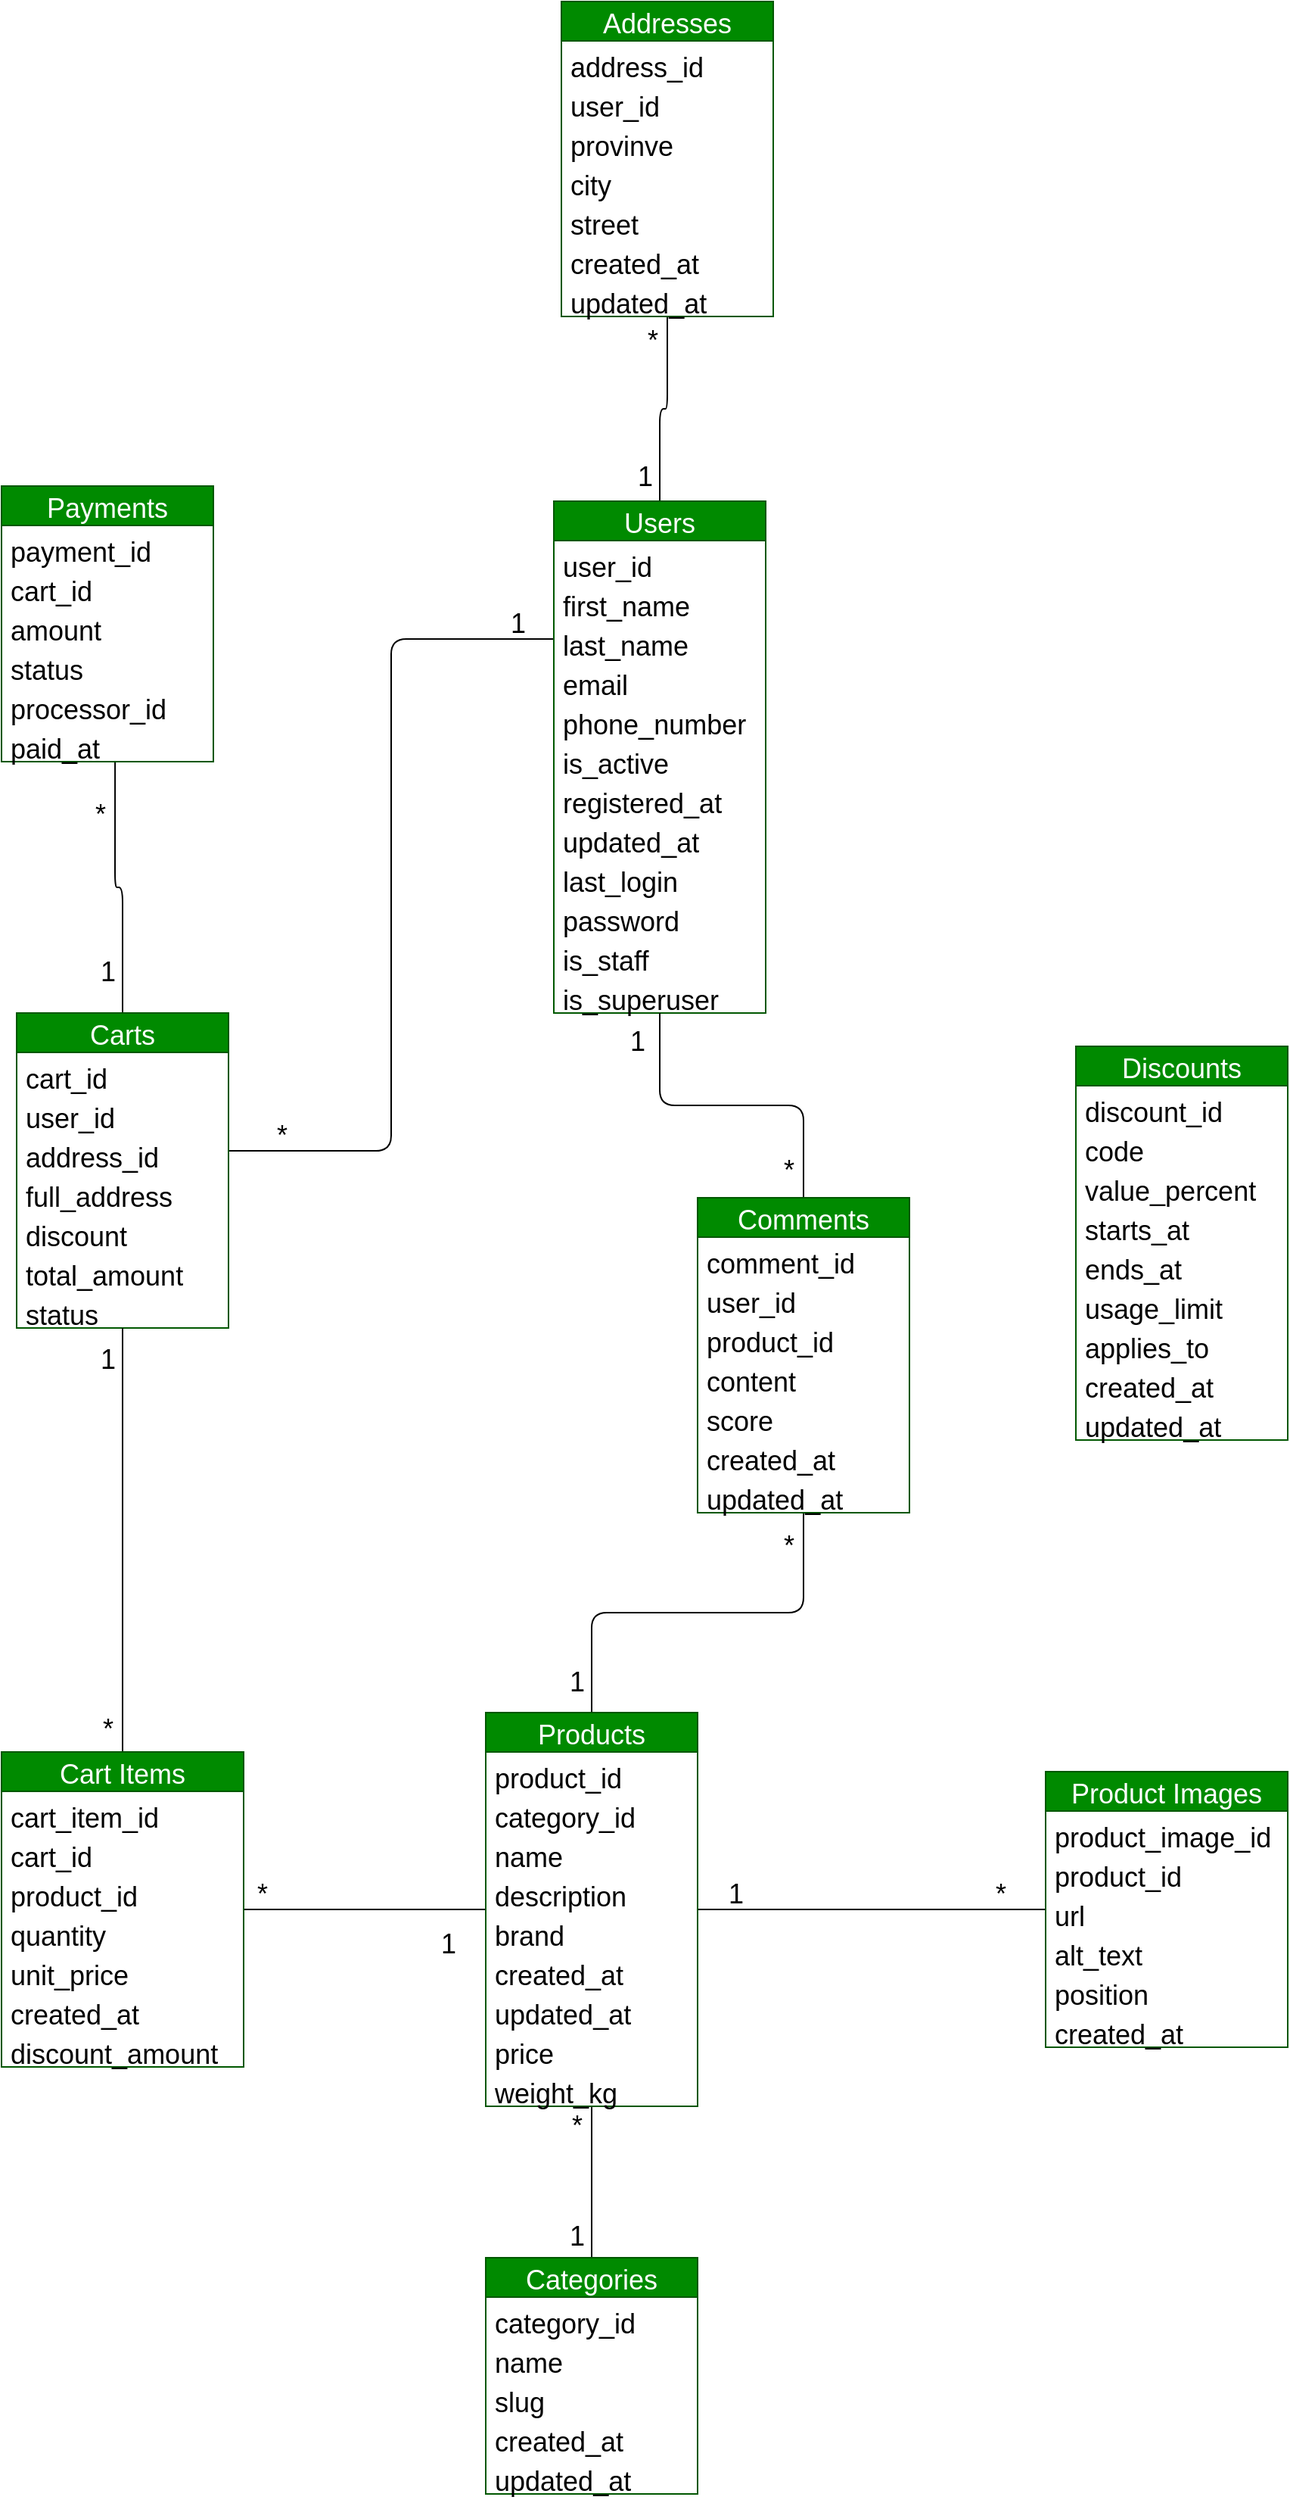 <mxfile>
    <diagram id="9OGzFH-KrDNZh4oiGLZ8" name="Page-1">
        <mxGraphModel dx="2120" dy="2243" grid="1" gridSize="10" guides="1" tooltips="1" connect="1" arrows="1" fold="1" page="1" pageScale="1" pageWidth="850" pageHeight="1100" math="0" shadow="0">
            <root>
                <mxCell id="0"/>
                <mxCell id="1" parent="0"/>
                <mxCell id="8" style="edgeStyle=orthogonalEdgeStyle;html=1;exitX=0;exitY=0.5;exitDx=0;exitDy=0;entryX=1;entryY=0.5;entryDx=0;entryDy=0;fontSize=18;endArrow=none;endFill=0;" parent="1" source="57" target="88" edge="1">
                    <mxGeometry relative="1" as="geometry"/>
                </mxCell>
                <mxCell id="24" value="1" style="edgeLabel;html=1;align=center;verticalAlign=middle;resizable=0;points=[];fontSize=18;labelBackgroundColor=none;" parent="8" vertex="1" connectable="0">
                    <mxGeometry x="-0.911" relative="1" as="geometry">
                        <mxPoint y="-10" as="offset"/>
                    </mxGeometry>
                </mxCell>
                <mxCell id="25" value="*" style="edgeLabel;html=1;align=center;verticalAlign=middle;resizable=0;points=[];fontSize=18;labelBackgroundColor=none;" parent="8" vertex="1" connectable="0">
                    <mxGeometry x="0.874" y="3" relative="1" as="geometry">
                        <mxPoint y="-13" as="offset"/>
                    </mxGeometry>
                </mxCell>
                <mxCell id="15" value="" style="edgeStyle=orthogonalEdgeStyle;html=1;fontSize=18;endArrow=none;endFill=0;" parent="1" source="109" target="119" edge="1">
                    <mxGeometry relative="1" as="geometry"/>
                </mxCell>
                <mxCell id="34" value="*" style="edgeLabel;html=1;align=center;verticalAlign=middle;resizable=0;points=[];fontSize=18;labelBackgroundColor=none;" parent="15" vertex="1" connectable="0">
                    <mxGeometry x="0.733" y="1" relative="1" as="geometry">
                        <mxPoint y="-9" as="offset"/>
                    </mxGeometry>
                </mxCell>
                <mxCell id="33" value="1" style="edgeLabel;html=1;align=center;verticalAlign=middle;resizable=0;points=[];fontSize=18;labelBackgroundColor=none;" parent="15" vertex="1" connectable="0">
                    <mxGeometry x="-0.787" y="1" relative="1" as="geometry">
                        <mxPoint y="-9" as="offset"/>
                    </mxGeometry>
                </mxCell>
                <mxCell id="17" value="" style="edgeStyle=orthogonalEdgeStyle;html=1;fontSize=18;endArrow=none;endFill=0;" parent="1" source="109" target="127" edge="1">
                    <mxGeometry relative="1" as="geometry"/>
                </mxCell>
                <mxCell id="41" value="1" style="edgeLabel;html=1;align=center;verticalAlign=middle;resizable=0;points=[];fontSize=18;labelBackgroundColor=none;" parent="17" vertex="1" connectable="0">
                    <mxGeometry x="0.708" y="-3" relative="1" as="geometry">
                        <mxPoint x="-7" as="offset"/>
                    </mxGeometry>
                </mxCell>
                <mxCell id="42" value="*" style="edgeLabel;html=1;align=center;verticalAlign=middle;resizable=0;points=[];fontSize=18;labelBackgroundColor=none;" parent="17" vertex="1" connectable="0">
                    <mxGeometry x="-0.754" y="2" relative="1" as="geometry">
                        <mxPoint x="-12" as="offset"/>
                    </mxGeometry>
                </mxCell>
                <mxCell id="19" value="" style="edgeStyle=orthogonalEdgeStyle;html=1;fontSize=18;endArrow=none;endFill=0;" parent="1" source="109" target="101" edge="1">
                    <mxGeometry relative="1" as="geometry"/>
                </mxCell>
                <mxCell id="35" value="1" style="edgeLabel;html=1;align=center;verticalAlign=middle;resizable=0;points=[];fontSize=18;labelBackgroundColor=none;" parent="19" vertex="1" connectable="0">
                    <mxGeometry x="-0.557" y="-2" relative="1" as="geometry">
                        <mxPoint x="-12" y="40" as="offset"/>
                    </mxGeometry>
                </mxCell>
                <mxCell id="36" value="*" style="edgeLabel;html=1;align=center;verticalAlign=middle;resizable=0;points=[];fontSize=18;labelBackgroundColor=none;" parent="19" vertex="1" connectable="0">
                    <mxGeometry x="0.329" y="-2" relative="1" as="geometry">
                        <mxPoint x="15" y="-46" as="offset"/>
                    </mxGeometry>
                </mxCell>
                <mxCell id="22" value="" style="edgeStyle=orthogonalEdgeStyle;html=1;fontSize=18;endArrow=none;endFill=0;entryX=0.536;entryY=1;entryDx=0;entryDy=0;entryPerimeter=0;exitX=0.5;exitY=0;exitDx=0;exitDy=0;" parent="1" source="85" target="83" edge="1">
                    <mxGeometry relative="1" as="geometry">
                        <mxPoint x="70" y="150" as="targetPoint"/>
                    </mxGeometry>
                </mxCell>
                <mxCell id="26" value="1" style="edgeLabel;html=1;align=center;verticalAlign=middle;resizable=0;points=[];fontSize=18;labelBackgroundColor=none;" parent="22" vertex="1" connectable="0">
                    <mxGeometry x="-0.25" y="2" relative="1" as="geometry">
                        <mxPoint x="-8" y="37" as="offset"/>
                    </mxGeometry>
                </mxCell>
                <mxCell id="27" value="*" style="edgeLabel;html=1;align=center;verticalAlign=middle;resizable=0;points=[];fontSize=18;labelBackgroundColor=none;" parent="22" vertex="1" connectable="0">
                    <mxGeometry x="0.25" relative="1" as="geometry">
                        <mxPoint x="-10" y="-29" as="offset"/>
                    </mxGeometry>
                </mxCell>
                <mxCell id="11" style="edgeStyle=orthogonalEdgeStyle;html=1;fontSize=18;endArrow=none;endFill=0;" parent="1" source="93" target="109" edge="1">
                    <mxGeometry relative="1" as="geometry"/>
                </mxCell>
                <mxCell id="31" value="1" style="edgeLabel;html=1;align=center;verticalAlign=middle;resizable=0;points=[];fontSize=18;labelBackgroundColor=none;" parent="11" vertex="1" connectable="0">
                    <mxGeometry x="0.429" y="-1" relative="1" as="geometry">
                        <mxPoint x="20" y="22" as="offset"/>
                    </mxGeometry>
                </mxCell>
                <mxCell id="32" value="*" style="edgeLabel;html=1;align=center;verticalAlign=middle;resizable=0;points=[];fontSize=18;labelBackgroundColor=none;" parent="11" vertex="1" connectable="0">
                    <mxGeometry x="-0.829" relative="1" as="geometry">
                        <mxPoint x="-2" y="-10" as="offset"/>
                    </mxGeometry>
                </mxCell>
                <mxCell id="43" value="" style="edgeStyle=orthogonalEdgeStyle;html=1;exitX=0.5;exitY=0;exitDx=0;exitDy=0;entryX=0.5;entryY=1;entryDx=0;entryDy=0;fontSize=18;endArrow=none;endFill=0;" parent="1" source="54" target="46" edge="1">
                    <mxGeometry relative="1" as="geometry">
                        <mxPoint x="350" y="150" as="sourcePoint"/>
                        <mxPoint x="350" y="60" as="targetPoint"/>
                    </mxGeometry>
                </mxCell>
                <mxCell id="44" value="1" style="edgeLabel;html=1;align=center;verticalAlign=middle;resizable=0;points=[];fontSize=18;labelBackgroundColor=none;" parent="43" vertex="1" connectable="0">
                    <mxGeometry x="-0.743" relative="1" as="geometry">
                        <mxPoint x="-10" as="offset"/>
                    </mxGeometry>
                </mxCell>
                <mxCell id="53" value="*" style="edgeLabel;html=1;align=center;verticalAlign=middle;resizable=0;points=[];fontSize=18;labelBackgroundColor=none;" parent="43" vertex="1" connectable="0">
                    <mxGeometry x="0.667" y="2" relative="1" as="geometry">
                        <mxPoint x="-8" y="-5" as="offset"/>
                    </mxGeometry>
                </mxCell>
                <mxCell id="46" value="Addresses" style="swimlane;fontStyle=0;childLayout=stackLayout;horizontal=1;startSize=26;fillColor=#008a00;horizontalStack=0;resizeParent=1;resizeParentMax=0;resizeLast=0;collapsible=1;marginBottom=0;labelBackgroundColor=none;fontSize=18;fontColor=#ffffff;strokeColor=#005700;" parent="1" vertex="1">
                    <mxGeometry x="290" y="-470" width="140" height="208" as="geometry"/>
                </mxCell>
                <mxCell id="47" value="address_id   " style="text;strokeColor=none;fillColor=none;align=left;verticalAlign=top;spacingLeft=4;spacingRight=4;overflow=hidden;rotatable=0;points=[[0,0.5],[1,0.5]];portConstraint=eastwest;labelBackgroundColor=none;fontSize=18;" parent="46" vertex="1">
                    <mxGeometry y="26" width="140" height="26" as="geometry"/>
                </mxCell>
                <mxCell id="48" value="user_id" style="text;strokeColor=none;fillColor=none;align=left;verticalAlign=top;spacingLeft=4;spacingRight=4;overflow=hidden;rotatable=0;points=[[0,0.5],[1,0.5]];portConstraint=eastwest;labelBackgroundColor=none;fontSize=18;" parent="46" vertex="1">
                    <mxGeometry y="52" width="140" height="26" as="geometry"/>
                </mxCell>
                <mxCell id="49" value="provinve" style="text;strokeColor=none;fillColor=none;align=left;verticalAlign=top;spacingLeft=4;spacingRight=4;overflow=hidden;rotatable=0;points=[[0,0.5],[1,0.5]];portConstraint=eastwest;labelBackgroundColor=none;fontSize=18;" parent="46" vertex="1">
                    <mxGeometry y="78" width="140" height="26" as="geometry"/>
                </mxCell>
                <mxCell id="50" value="city" style="text;strokeColor=none;fillColor=none;align=left;verticalAlign=top;spacingLeft=4;spacingRight=4;overflow=hidden;rotatable=0;points=[[0,0.5],[1,0.5]];portConstraint=eastwest;labelBackgroundColor=none;fontSize=18;" parent="46" vertex="1">
                    <mxGeometry y="104" width="140" height="26" as="geometry"/>
                </mxCell>
                <mxCell id="51" value="street" style="text;strokeColor=none;fillColor=none;align=left;verticalAlign=top;spacingLeft=4;spacingRight=4;overflow=hidden;rotatable=0;points=[[0,0.5],[1,0.5]];portConstraint=eastwest;labelBackgroundColor=none;fontSize=18;" parent="46" vertex="1">
                    <mxGeometry y="130" width="140" height="26" as="geometry"/>
                </mxCell>
                <mxCell id="75" value="created_at" style="text;strokeColor=none;fillColor=none;align=left;verticalAlign=top;spacingLeft=4;spacingRight=4;overflow=hidden;rotatable=0;points=[[0,0.5],[1,0.5]];portConstraint=eastwest;labelBackgroundColor=none;fontSize=18;" parent="46" vertex="1">
                    <mxGeometry y="156" width="140" height="26" as="geometry"/>
                </mxCell>
                <mxCell id="76" value="updated_at" style="text;strokeColor=none;fillColor=none;align=left;verticalAlign=top;spacingLeft=4;spacingRight=4;overflow=hidden;rotatable=0;points=[[0,0.5],[1,0.5]];portConstraint=eastwest;labelBackgroundColor=none;fontSize=18;" parent="46" vertex="1">
                    <mxGeometry y="182" width="140" height="26" as="geometry"/>
                </mxCell>
                <mxCell id="54" value="Users" style="swimlane;fontStyle=0;childLayout=stackLayout;horizontal=1;startSize=26;fillColor=#008a00;horizontalStack=0;resizeParent=1;resizeParentMax=0;resizeLast=0;collapsible=1;marginBottom=0;labelBackgroundColor=none;fontSize=18;fontColor=#ffffff;strokeColor=#005700;" parent="1" vertex="1">
                    <mxGeometry x="285" y="-140" width="140" height="338" as="geometry"/>
                </mxCell>
                <mxCell id="55" value="user_id" style="text;strokeColor=none;fillColor=none;align=left;verticalAlign=top;spacingLeft=4;spacingRight=4;overflow=hidden;rotatable=0;points=[[0,0.5],[1,0.5]];portConstraint=eastwest;labelBackgroundColor=none;fontSize=18;" parent="54" vertex="1">
                    <mxGeometry y="26" width="140" height="26" as="geometry"/>
                </mxCell>
                <mxCell id="56" value="first_name" style="text;strokeColor=none;fillColor=none;align=left;verticalAlign=top;spacingLeft=4;spacingRight=4;overflow=hidden;rotatable=0;points=[[0,0.5],[1,0.5]];portConstraint=eastwest;labelBackgroundColor=none;fontSize=18;" parent="54" vertex="1">
                    <mxGeometry y="52" width="140" height="26" as="geometry"/>
                </mxCell>
                <mxCell id="57" value="last_name" style="text;strokeColor=none;fillColor=none;align=left;verticalAlign=top;spacingLeft=4;spacingRight=4;overflow=hidden;rotatable=0;points=[[0,0.5],[1,0.5]];portConstraint=eastwest;labelBackgroundColor=none;fontSize=18;" parent="54" vertex="1">
                    <mxGeometry y="78" width="140" height="26" as="geometry"/>
                </mxCell>
                <mxCell id="58" value="email" style="text;strokeColor=none;fillColor=none;align=left;verticalAlign=top;spacingLeft=4;spacingRight=4;overflow=hidden;rotatable=0;points=[[0,0.5],[1,0.5]];portConstraint=eastwest;labelBackgroundColor=none;fontSize=18;" parent="54" vertex="1">
                    <mxGeometry y="104" width="140" height="26" as="geometry"/>
                </mxCell>
                <mxCell id="59" value="phone_number" style="text;strokeColor=none;fillColor=none;align=left;verticalAlign=top;spacingLeft=4;spacingRight=4;overflow=hidden;rotatable=0;points=[[0,0.5],[1,0.5]];portConstraint=eastwest;labelBackgroundColor=none;fontSize=18;" parent="54" vertex="1">
                    <mxGeometry y="130" width="140" height="26" as="geometry"/>
                </mxCell>
                <mxCell id="61" value="is_active" style="text;strokeColor=none;fillColor=none;align=left;verticalAlign=top;spacingLeft=4;spacingRight=4;overflow=hidden;rotatable=0;points=[[0,0.5],[1,0.5]];portConstraint=eastwest;labelBackgroundColor=none;fontSize=18;" parent="54" vertex="1">
                    <mxGeometry y="156" width="140" height="26" as="geometry"/>
                </mxCell>
                <mxCell id="69" value="registered_at" style="text;strokeColor=none;fillColor=none;align=left;verticalAlign=top;spacingLeft=4;spacingRight=4;overflow=hidden;rotatable=0;points=[[0,0.5],[1,0.5]];portConstraint=eastwest;labelBackgroundColor=none;fontSize=18;" parent="54" vertex="1">
                    <mxGeometry y="182" width="140" height="26" as="geometry"/>
                </mxCell>
                <mxCell id="70" value="updated_at" style="text;strokeColor=none;fillColor=none;align=left;verticalAlign=top;spacingLeft=4;spacingRight=4;overflow=hidden;rotatable=0;points=[[0,0.5],[1,0.5]];portConstraint=eastwest;labelBackgroundColor=none;fontSize=18;" parent="54" vertex="1">
                    <mxGeometry y="208" width="140" height="26" as="geometry"/>
                </mxCell>
                <mxCell id="71" value="last_login" style="text;strokeColor=none;fillColor=none;align=left;verticalAlign=top;spacingLeft=4;spacingRight=4;overflow=hidden;rotatable=0;points=[[0,0.5],[1,0.5]];portConstraint=eastwest;labelBackgroundColor=none;fontSize=18;" parent="54" vertex="1">
                    <mxGeometry y="234" width="140" height="26" as="geometry"/>
                </mxCell>
                <mxCell id="72" value="password" style="text;strokeColor=none;fillColor=none;align=left;verticalAlign=top;spacingLeft=4;spacingRight=4;overflow=hidden;rotatable=0;points=[[0,0.5],[1,0.5]];portConstraint=eastwest;labelBackgroundColor=none;fontSize=18;" parent="54" vertex="1">
                    <mxGeometry y="260" width="140" height="26" as="geometry"/>
                </mxCell>
                <mxCell id="73" value="is_staff" style="text;strokeColor=none;fillColor=none;align=left;verticalAlign=top;spacingLeft=4;spacingRight=4;overflow=hidden;rotatable=0;points=[[0,0.5],[1,0.5]];portConstraint=eastwest;labelBackgroundColor=none;fontSize=18;" parent="54" vertex="1">
                    <mxGeometry y="286" width="140" height="26" as="geometry"/>
                </mxCell>
                <mxCell id="74" value="is_superuser" style="text;strokeColor=none;fillColor=none;align=left;verticalAlign=top;spacingLeft=4;spacingRight=4;overflow=hidden;rotatable=0;points=[[0,0.5],[1,0.5]];portConstraint=eastwest;labelBackgroundColor=none;fontSize=18;" parent="54" vertex="1">
                    <mxGeometry y="312" width="140" height="26" as="geometry"/>
                </mxCell>
                <mxCell id="77" value="Payments" style="swimlane;fontStyle=0;childLayout=stackLayout;horizontal=1;startSize=26;fillColor=#008a00;horizontalStack=0;resizeParent=1;resizeParentMax=0;resizeLast=0;collapsible=1;marginBottom=0;labelBackgroundColor=none;fontSize=18;fontColor=#ffffff;strokeColor=#005700;" parent="1" vertex="1">
                    <mxGeometry x="-80" y="-150" width="140" height="182" as="geometry"/>
                </mxCell>
                <mxCell id="78" value="payment_id" style="text;strokeColor=none;fillColor=none;align=left;verticalAlign=top;spacingLeft=4;spacingRight=4;overflow=hidden;rotatable=0;points=[[0,0.5],[1,0.5]];portConstraint=eastwest;labelBackgroundColor=none;fontSize=18;" parent="77" vertex="1">
                    <mxGeometry y="26" width="140" height="26" as="geometry"/>
                </mxCell>
                <mxCell id="79" value="cart_id" style="text;strokeColor=none;fillColor=none;align=left;verticalAlign=top;spacingLeft=4;spacingRight=4;overflow=hidden;rotatable=0;points=[[0,0.5],[1,0.5]];portConstraint=eastwest;labelBackgroundColor=none;fontSize=18;" parent="77" vertex="1">
                    <mxGeometry y="52" width="140" height="26" as="geometry"/>
                </mxCell>
                <mxCell id="80" value="amount" style="text;strokeColor=none;fillColor=none;align=left;verticalAlign=top;spacingLeft=4;spacingRight=4;overflow=hidden;rotatable=0;points=[[0,0.5],[1,0.5]];portConstraint=eastwest;labelBackgroundColor=none;fontSize=18;" parent="77" vertex="1">
                    <mxGeometry y="78" width="140" height="26" as="geometry"/>
                </mxCell>
                <mxCell id="81" value="status" style="text;strokeColor=none;fillColor=none;align=left;verticalAlign=top;spacingLeft=4;spacingRight=4;overflow=hidden;rotatable=0;points=[[0,0.5],[1,0.5]];portConstraint=eastwest;labelBackgroundColor=none;fontSize=18;" parent="77" vertex="1">
                    <mxGeometry y="104" width="140" height="26" as="geometry"/>
                </mxCell>
                <mxCell id="82" value="processor_id" style="text;strokeColor=none;fillColor=none;align=left;verticalAlign=top;spacingLeft=4;spacingRight=4;overflow=hidden;rotatable=0;points=[[0,0.5],[1,0.5]];portConstraint=eastwest;labelBackgroundColor=none;fontSize=18;" parent="77" vertex="1">
                    <mxGeometry y="130" width="140" height="26" as="geometry"/>
                </mxCell>
                <mxCell id="83" value="paid_at" style="text;strokeColor=none;fillColor=none;align=left;verticalAlign=top;spacingLeft=4;spacingRight=4;overflow=hidden;rotatable=0;points=[[0,0.5],[1,0.5]];portConstraint=eastwest;labelBackgroundColor=none;fontSize=18;" parent="77" vertex="1">
                    <mxGeometry y="156" width="140" height="26" as="geometry"/>
                </mxCell>
                <mxCell id="85" value="Carts" style="swimlane;fontStyle=0;childLayout=stackLayout;horizontal=1;startSize=26;fillColor=#008a00;horizontalStack=0;resizeParent=1;resizeParentMax=0;resizeLast=0;collapsible=1;marginBottom=0;labelBackgroundColor=none;fontSize=18;fontColor=#ffffff;strokeColor=#005700;" parent="1" vertex="1">
                    <mxGeometry x="-70" y="198" width="140" height="208" as="geometry"/>
                </mxCell>
                <mxCell id="86" value="cart_id" style="text;strokeColor=none;fillColor=none;align=left;verticalAlign=top;spacingLeft=4;spacingRight=4;overflow=hidden;rotatable=0;points=[[0,0.5],[1,0.5]];portConstraint=eastwest;labelBackgroundColor=none;fontSize=18;" parent="85" vertex="1">
                    <mxGeometry y="26" width="140" height="26" as="geometry"/>
                </mxCell>
                <mxCell id="87" value="user_id" style="text;strokeColor=none;fillColor=none;align=left;verticalAlign=top;spacingLeft=4;spacingRight=4;overflow=hidden;rotatable=0;points=[[0,0.5],[1,0.5]];portConstraint=eastwest;labelBackgroundColor=none;fontSize=18;" parent="85" vertex="1">
                    <mxGeometry y="52" width="140" height="26" as="geometry"/>
                </mxCell>
                <mxCell id="88" value="address_id" style="text;strokeColor=none;fillColor=none;align=left;verticalAlign=top;spacingLeft=4;spacingRight=4;overflow=hidden;rotatable=0;points=[[0,0.5],[1,0.5]];portConstraint=eastwest;labelBackgroundColor=none;fontSize=18;" parent="85" vertex="1">
                    <mxGeometry y="78" width="140" height="26" as="geometry"/>
                </mxCell>
                <mxCell id="89" value="full_address" style="text;strokeColor=none;fillColor=none;align=left;verticalAlign=top;spacingLeft=4;spacingRight=4;overflow=hidden;rotatable=0;points=[[0,0.5],[1,0.5]];portConstraint=eastwest;labelBackgroundColor=none;fontSize=18;" parent="85" vertex="1">
                    <mxGeometry y="104" width="140" height="26" as="geometry"/>
                </mxCell>
                <mxCell id="90" value="discount" style="text;strokeColor=none;fillColor=none;align=left;verticalAlign=top;spacingLeft=4;spacingRight=4;overflow=hidden;rotatable=0;points=[[0,0.5],[1,0.5]];portConstraint=eastwest;labelBackgroundColor=none;fontSize=18;" parent="85" vertex="1">
                    <mxGeometry y="130" width="140" height="26" as="geometry"/>
                </mxCell>
                <mxCell id="91" value="total_amount" style="text;strokeColor=none;fillColor=none;align=left;verticalAlign=top;spacingLeft=4;spacingRight=4;overflow=hidden;rotatable=0;points=[[0,0.5],[1,0.5]];portConstraint=eastwest;labelBackgroundColor=none;fontSize=18;" parent="85" vertex="1">
                    <mxGeometry y="156" width="140" height="26" as="geometry"/>
                </mxCell>
                <mxCell id="92" value="status" style="text;strokeColor=none;fillColor=none;align=left;verticalAlign=top;spacingLeft=4;spacingRight=4;overflow=hidden;rotatable=0;points=[[0,0.5],[1,0.5]];portConstraint=eastwest;labelBackgroundColor=none;fontSize=18;" parent="85" vertex="1">
                    <mxGeometry y="182" width="140" height="26" as="geometry"/>
                </mxCell>
                <mxCell id="149" style="edgeStyle=orthogonalEdgeStyle;html=1;exitX=0.5;exitY=0;exitDx=0;exitDy=0;fontSize=18;endArrow=none;endFill=0;" parent="1" source="93" target="85" edge="1">
                    <mxGeometry relative="1" as="geometry"/>
                </mxCell>
                <mxCell id="150" value="1" style="edgeLabel;html=1;align=center;verticalAlign=middle;resizable=0;points=[];fontSize=18;labelBackgroundColor=none;" parent="149" vertex="1" connectable="0">
                    <mxGeometry x="0.873" y="-1" relative="1" as="geometry">
                        <mxPoint x="-11" y="3" as="offset"/>
                    </mxGeometry>
                </mxCell>
                <mxCell id="151" value="*" style="edgeLabel;html=1;align=center;verticalAlign=middle;resizable=0;points=[];fontSize=18;labelBackgroundColor=none;" parent="149" vertex="1" connectable="0">
                    <mxGeometry x="-0.889" y="-2" relative="1" as="geometry">
                        <mxPoint x="-12" as="offset"/>
                    </mxGeometry>
                </mxCell>
                <mxCell id="93" value="Cart Items" style="swimlane;fontStyle=0;childLayout=stackLayout;horizontal=1;startSize=26;fillColor=#008a00;horizontalStack=0;resizeParent=1;resizeParentMax=0;resizeLast=0;collapsible=1;marginBottom=0;labelBackgroundColor=none;fontSize=18;fontColor=#ffffff;strokeColor=#005700;" parent="1" vertex="1">
                    <mxGeometry x="-80" y="686" width="160" height="208" as="geometry"/>
                </mxCell>
                <mxCell id="94" value="cart_item_id" style="text;strokeColor=none;fillColor=none;align=left;verticalAlign=top;spacingLeft=4;spacingRight=4;overflow=hidden;rotatable=0;points=[[0,0.5],[1,0.5]];portConstraint=eastwest;labelBackgroundColor=none;fontSize=18;" parent="93" vertex="1">
                    <mxGeometry y="26" width="160" height="26" as="geometry"/>
                </mxCell>
                <mxCell id="95" value="cart_id" style="text;strokeColor=none;fillColor=none;align=left;verticalAlign=top;spacingLeft=4;spacingRight=4;overflow=hidden;rotatable=0;points=[[0,0.5],[1,0.5]];portConstraint=eastwest;labelBackgroundColor=none;fontSize=18;" parent="93" vertex="1">
                    <mxGeometry y="52" width="160" height="26" as="geometry"/>
                </mxCell>
                <mxCell id="96" value="product_id" style="text;strokeColor=none;fillColor=none;align=left;verticalAlign=top;spacingLeft=4;spacingRight=4;overflow=hidden;rotatable=0;points=[[0,0.5],[1,0.5]];portConstraint=eastwest;labelBackgroundColor=none;fontSize=18;" parent="93" vertex="1">
                    <mxGeometry y="78" width="160" height="26" as="geometry"/>
                </mxCell>
                <mxCell id="97" value="quantity" style="text;strokeColor=none;fillColor=none;align=left;verticalAlign=top;spacingLeft=4;spacingRight=4;overflow=hidden;rotatable=0;points=[[0,0.5],[1,0.5]];portConstraint=eastwest;labelBackgroundColor=none;fontSize=18;" parent="93" vertex="1">
                    <mxGeometry y="104" width="160" height="26" as="geometry"/>
                </mxCell>
                <mxCell id="98" value="unit_price" style="text;strokeColor=none;fillColor=none;align=left;verticalAlign=top;spacingLeft=4;spacingRight=4;overflow=hidden;rotatable=0;points=[[0,0.5],[1,0.5]];portConstraint=eastwest;labelBackgroundColor=none;fontSize=18;" parent="93" vertex="1">
                    <mxGeometry y="130" width="160" height="26" as="geometry"/>
                </mxCell>
                <mxCell id="99" value="created_at" style="text;strokeColor=none;fillColor=none;align=left;verticalAlign=top;spacingLeft=4;spacingRight=4;overflow=hidden;rotatable=0;points=[[0,0.5],[1,0.5]];portConstraint=eastwest;labelBackgroundColor=none;fontSize=18;" parent="93" vertex="1">
                    <mxGeometry y="156" width="160" height="26" as="geometry"/>
                </mxCell>
                <mxCell id="100" value="discount_amount" style="text;strokeColor=none;fillColor=none;align=left;verticalAlign=top;spacingLeft=4;spacingRight=4;overflow=hidden;rotatable=0;points=[[0,0.5],[1,0.5]];portConstraint=eastwest;labelBackgroundColor=none;fontSize=18;" parent="93" vertex="1">
                    <mxGeometry y="182" width="160" height="26" as="geometry"/>
                </mxCell>
                <mxCell id="135" style="edgeStyle=orthogonalEdgeStyle;html=1;exitX=0.5;exitY=0;exitDx=0;exitDy=0;fontSize=18;endArrow=none;endFill=0;" parent="1" source="101" target="54" edge="1">
                    <mxGeometry relative="1" as="geometry"/>
                </mxCell>
                <mxCell id="136" value="1" style="edgeLabel;html=1;align=center;verticalAlign=middle;resizable=0;points=[];fontSize=18;labelBackgroundColor=none;" parent="135" vertex="1" connectable="0">
                    <mxGeometry x="0.825" y="2" relative="1" as="geometry">
                        <mxPoint x="-13" as="offset"/>
                    </mxGeometry>
                </mxCell>
                <mxCell id="137" value="*" style="edgeLabel;html=1;align=center;verticalAlign=middle;resizable=0;points=[];fontSize=18;labelBackgroundColor=none;" parent="135" vertex="1" connectable="0">
                    <mxGeometry x="-0.834" y="-2" relative="1" as="geometry">
                        <mxPoint x="-12" as="offset"/>
                    </mxGeometry>
                </mxCell>
                <mxCell id="101" value="Comments" style="swimlane;fontStyle=0;childLayout=stackLayout;horizontal=1;startSize=26;fillColor=#008a00;horizontalStack=0;resizeParent=1;resizeParentMax=0;resizeLast=0;collapsible=1;marginBottom=0;labelBackgroundColor=none;fontSize=18;fontColor=#ffffff;strokeColor=#005700;" parent="1" vertex="1">
                    <mxGeometry x="380" y="320" width="140" height="208" as="geometry"/>
                </mxCell>
                <mxCell id="102" value="comment_id" style="text;strokeColor=none;fillColor=none;align=left;verticalAlign=top;spacingLeft=4;spacingRight=4;overflow=hidden;rotatable=0;points=[[0,0.5],[1,0.5]];portConstraint=eastwest;labelBackgroundColor=none;fontSize=18;" parent="101" vertex="1">
                    <mxGeometry y="26" width="140" height="26" as="geometry"/>
                </mxCell>
                <mxCell id="103" value="user_id" style="text;strokeColor=none;fillColor=none;align=left;verticalAlign=top;spacingLeft=4;spacingRight=4;overflow=hidden;rotatable=0;points=[[0,0.5],[1,0.5]];portConstraint=eastwest;labelBackgroundColor=none;fontSize=18;" parent="101" vertex="1">
                    <mxGeometry y="52" width="140" height="26" as="geometry"/>
                </mxCell>
                <mxCell id="104" value="product_id" style="text;strokeColor=none;fillColor=none;align=left;verticalAlign=top;spacingLeft=4;spacingRight=4;overflow=hidden;rotatable=0;points=[[0,0.5],[1,0.5]];portConstraint=eastwest;labelBackgroundColor=none;fontSize=18;" parent="101" vertex="1">
                    <mxGeometry y="78" width="140" height="26" as="geometry"/>
                </mxCell>
                <mxCell id="105" value="content" style="text;strokeColor=none;fillColor=none;align=left;verticalAlign=top;spacingLeft=4;spacingRight=4;overflow=hidden;rotatable=0;points=[[0,0.5],[1,0.5]];portConstraint=eastwest;labelBackgroundColor=none;fontSize=18;" parent="101" vertex="1">
                    <mxGeometry y="104" width="140" height="26" as="geometry"/>
                </mxCell>
                <mxCell id="106" value="score" style="text;strokeColor=none;fillColor=none;align=left;verticalAlign=top;spacingLeft=4;spacingRight=4;overflow=hidden;rotatable=0;points=[[0,0.5],[1,0.5]];portConstraint=eastwest;labelBackgroundColor=none;fontSize=18;" parent="101" vertex="1">
                    <mxGeometry y="130" width="140" height="26" as="geometry"/>
                </mxCell>
                <mxCell id="107" value="created_at" style="text;strokeColor=none;fillColor=none;align=left;verticalAlign=top;spacingLeft=4;spacingRight=4;overflow=hidden;rotatable=0;points=[[0,0.5],[1,0.5]];portConstraint=eastwest;labelBackgroundColor=none;fontSize=18;" parent="101" vertex="1">
                    <mxGeometry y="156" width="140" height="26" as="geometry"/>
                </mxCell>
                <mxCell id="108" value="updated_at" style="text;strokeColor=none;fillColor=none;align=left;verticalAlign=top;spacingLeft=4;spacingRight=4;overflow=hidden;rotatable=0;points=[[0,0.5],[1,0.5]];portConstraint=eastwest;labelBackgroundColor=none;fontSize=18;" parent="101" vertex="1">
                    <mxGeometry y="182" width="140" height="26" as="geometry"/>
                </mxCell>
                <mxCell id="109" value="Products" style="swimlane;fontStyle=0;childLayout=stackLayout;horizontal=1;startSize=26;fillColor=#008a00;horizontalStack=0;resizeParent=1;resizeParentMax=0;resizeLast=0;collapsible=1;marginBottom=0;labelBackgroundColor=none;fontSize=18;fontColor=#ffffff;strokeColor=#005700;" parent="1" vertex="1">
                    <mxGeometry x="240" y="660" width="140" height="260" as="geometry"/>
                </mxCell>
                <mxCell id="110" value="product_id" style="text;strokeColor=none;fillColor=none;align=left;verticalAlign=top;spacingLeft=4;spacingRight=4;overflow=hidden;rotatable=0;points=[[0,0.5],[1,0.5]];portConstraint=eastwest;labelBackgroundColor=none;fontSize=18;" parent="109" vertex="1">
                    <mxGeometry y="26" width="140" height="26" as="geometry"/>
                </mxCell>
                <mxCell id="111" value="category_id" style="text;strokeColor=none;fillColor=none;align=left;verticalAlign=top;spacingLeft=4;spacingRight=4;overflow=hidden;rotatable=0;points=[[0,0.5],[1,0.5]];portConstraint=eastwest;labelBackgroundColor=none;fontSize=18;" parent="109" vertex="1">
                    <mxGeometry y="52" width="140" height="26" as="geometry"/>
                </mxCell>
                <mxCell id="112" value="name" style="text;strokeColor=none;fillColor=none;align=left;verticalAlign=top;spacingLeft=4;spacingRight=4;overflow=hidden;rotatable=0;points=[[0,0.5],[1,0.5]];portConstraint=eastwest;labelBackgroundColor=none;fontSize=18;" parent="109" vertex="1">
                    <mxGeometry y="78" width="140" height="26" as="geometry"/>
                </mxCell>
                <mxCell id="113" value="description" style="text;strokeColor=none;fillColor=none;align=left;verticalAlign=top;spacingLeft=4;spacingRight=4;overflow=hidden;rotatable=0;points=[[0,0.5],[1,0.5]];portConstraint=eastwest;labelBackgroundColor=none;fontSize=18;" parent="109" vertex="1">
                    <mxGeometry y="104" width="140" height="26" as="geometry"/>
                </mxCell>
                <mxCell id="114" value="brand" style="text;strokeColor=none;fillColor=none;align=left;verticalAlign=top;spacingLeft=4;spacingRight=4;overflow=hidden;rotatable=0;points=[[0,0.5],[1,0.5]];portConstraint=eastwest;labelBackgroundColor=none;fontSize=18;" parent="109" vertex="1">
                    <mxGeometry y="130" width="140" height="26" as="geometry"/>
                </mxCell>
                <mxCell id="115" value="created_at" style="text;strokeColor=none;fillColor=none;align=left;verticalAlign=top;spacingLeft=4;spacingRight=4;overflow=hidden;rotatable=0;points=[[0,0.5],[1,0.5]];portConstraint=eastwest;labelBackgroundColor=none;fontSize=18;" parent="109" vertex="1">
                    <mxGeometry y="156" width="140" height="26" as="geometry"/>
                </mxCell>
                <mxCell id="116" value="updated_at" style="text;strokeColor=none;fillColor=none;align=left;verticalAlign=top;spacingLeft=4;spacingRight=4;overflow=hidden;rotatable=0;points=[[0,0.5],[1,0.5]];portConstraint=eastwest;labelBackgroundColor=none;fontSize=18;" parent="109" vertex="1">
                    <mxGeometry y="182" width="140" height="26" as="geometry"/>
                </mxCell>
                <mxCell id="117" value="price" style="text;strokeColor=none;fillColor=none;align=left;verticalAlign=top;spacingLeft=4;spacingRight=4;overflow=hidden;rotatable=0;points=[[0,0.5],[1,0.5]];portConstraint=eastwest;labelBackgroundColor=none;fontSize=18;" parent="109" vertex="1">
                    <mxGeometry y="208" width="140" height="26" as="geometry"/>
                </mxCell>
                <mxCell id="118" value="weight_kg" style="text;strokeColor=none;fillColor=none;align=left;verticalAlign=top;spacingLeft=4;spacingRight=4;overflow=hidden;rotatable=0;points=[[0,0.5],[1,0.5]];portConstraint=eastwest;labelBackgroundColor=none;fontSize=18;" parent="109" vertex="1">
                    <mxGeometry y="234" width="140" height="26" as="geometry"/>
                </mxCell>
                <mxCell id="119" value="Product Images" style="swimlane;fontStyle=0;childLayout=stackLayout;horizontal=1;startSize=26;fillColor=#008a00;horizontalStack=0;resizeParent=1;resizeParentMax=0;resizeLast=0;collapsible=1;marginBottom=0;labelBackgroundColor=none;fontSize=18;fontColor=#ffffff;strokeColor=#005700;" parent="1" vertex="1">
                    <mxGeometry x="610" y="699" width="160" height="182" as="geometry"/>
                </mxCell>
                <mxCell id="120" value="product_image_id" style="text;strokeColor=none;fillColor=none;align=left;verticalAlign=top;spacingLeft=4;spacingRight=4;overflow=hidden;rotatable=0;points=[[0,0.5],[1,0.5]];portConstraint=eastwest;labelBackgroundColor=none;fontSize=18;" parent="119" vertex="1">
                    <mxGeometry y="26" width="160" height="26" as="geometry"/>
                </mxCell>
                <mxCell id="121" value="product_id" style="text;strokeColor=none;fillColor=none;align=left;verticalAlign=top;spacingLeft=4;spacingRight=4;overflow=hidden;rotatable=0;points=[[0,0.5],[1,0.5]];portConstraint=eastwest;labelBackgroundColor=none;fontSize=18;" parent="119" vertex="1">
                    <mxGeometry y="52" width="160" height="26" as="geometry"/>
                </mxCell>
                <mxCell id="122" value="url" style="text;strokeColor=none;fillColor=none;align=left;verticalAlign=top;spacingLeft=4;spacingRight=4;overflow=hidden;rotatable=0;points=[[0,0.5],[1,0.5]];portConstraint=eastwest;labelBackgroundColor=none;fontSize=18;" parent="119" vertex="1">
                    <mxGeometry y="78" width="160" height="26" as="geometry"/>
                </mxCell>
                <mxCell id="123" value="alt_text" style="text;strokeColor=none;fillColor=none;align=left;verticalAlign=top;spacingLeft=4;spacingRight=4;overflow=hidden;rotatable=0;points=[[0,0.5],[1,0.5]];portConstraint=eastwest;labelBackgroundColor=none;fontSize=18;" parent="119" vertex="1">
                    <mxGeometry y="104" width="160" height="26" as="geometry"/>
                </mxCell>
                <mxCell id="124" value="position" style="text;strokeColor=none;fillColor=none;align=left;verticalAlign=top;spacingLeft=4;spacingRight=4;overflow=hidden;rotatable=0;points=[[0,0.5],[1,0.5]];portConstraint=eastwest;labelBackgroundColor=none;fontSize=18;" parent="119" vertex="1">
                    <mxGeometry y="130" width="160" height="26" as="geometry"/>
                </mxCell>
                <mxCell id="125" value="created_at" style="text;strokeColor=none;fillColor=none;align=left;verticalAlign=top;spacingLeft=4;spacingRight=4;overflow=hidden;rotatable=0;points=[[0,0.5],[1,0.5]];portConstraint=eastwest;labelBackgroundColor=none;fontSize=18;" parent="119" vertex="1">
                    <mxGeometry y="156" width="160" height="26" as="geometry"/>
                </mxCell>
                <mxCell id="127" value="Categories" style="swimlane;fontStyle=0;childLayout=stackLayout;horizontal=1;startSize=26;fillColor=#008a00;horizontalStack=0;resizeParent=1;resizeParentMax=0;resizeLast=0;collapsible=1;marginBottom=0;labelBackgroundColor=none;fontSize=18;fontColor=#ffffff;strokeColor=#005700;" parent="1" vertex="1">
                    <mxGeometry x="240" y="1020" width="140" height="156" as="geometry"/>
                </mxCell>
                <mxCell id="128" value="category_id" style="text;strokeColor=none;fillColor=none;align=left;verticalAlign=top;spacingLeft=4;spacingRight=4;overflow=hidden;rotatable=0;points=[[0,0.5],[1,0.5]];portConstraint=eastwest;labelBackgroundColor=none;fontSize=18;" parent="127" vertex="1">
                    <mxGeometry y="26" width="140" height="26" as="geometry"/>
                </mxCell>
                <mxCell id="129" value="name" style="text;strokeColor=none;fillColor=none;align=left;verticalAlign=top;spacingLeft=4;spacingRight=4;overflow=hidden;rotatable=0;points=[[0,0.5],[1,0.5]];portConstraint=eastwest;labelBackgroundColor=none;fontSize=18;" parent="127" vertex="1">
                    <mxGeometry y="52" width="140" height="26" as="geometry"/>
                </mxCell>
                <mxCell id="130" value="slug" style="text;strokeColor=none;fillColor=none;align=left;verticalAlign=top;spacingLeft=4;spacingRight=4;overflow=hidden;rotatable=0;points=[[0,0.5],[1,0.5]];portConstraint=eastwest;labelBackgroundColor=none;fontSize=18;" parent="127" vertex="1">
                    <mxGeometry y="78" width="140" height="26" as="geometry"/>
                </mxCell>
                <mxCell id="133" value="created_at" style="text;strokeColor=none;fillColor=none;align=left;verticalAlign=top;spacingLeft=4;spacingRight=4;overflow=hidden;rotatable=0;points=[[0,0.5],[1,0.5]];portConstraint=eastwest;labelBackgroundColor=none;fontSize=18;" parent="127" vertex="1">
                    <mxGeometry y="104" width="140" height="26" as="geometry"/>
                </mxCell>
                <mxCell id="134" value="updated_at" style="text;strokeColor=none;fillColor=none;align=left;verticalAlign=top;spacingLeft=4;spacingRight=4;overflow=hidden;rotatable=0;points=[[0,0.5],[1,0.5]];portConstraint=eastwest;labelBackgroundColor=none;fontSize=18;" parent="127" vertex="1">
                    <mxGeometry y="130" width="140" height="26" as="geometry"/>
                </mxCell>
                <mxCell id="138" value="Discounts" style="swimlane;fontStyle=0;childLayout=stackLayout;horizontal=1;startSize=26;fillColor=#008a00;horizontalStack=0;resizeParent=1;resizeParentMax=0;resizeLast=0;collapsible=1;marginBottom=0;labelBackgroundColor=none;fontSize=18;fontColor=#ffffff;strokeColor=#005700;" parent="1" vertex="1">
                    <mxGeometry x="630" y="220" width="140" height="260" as="geometry"/>
                </mxCell>
                <mxCell id="139" value="discount_id" style="text;strokeColor=none;fillColor=none;align=left;verticalAlign=top;spacingLeft=4;spacingRight=4;overflow=hidden;rotatable=0;points=[[0,0.5],[1,0.5]];portConstraint=eastwest;labelBackgroundColor=none;fontSize=18;" parent="138" vertex="1">
                    <mxGeometry y="26" width="140" height="26" as="geometry"/>
                </mxCell>
                <mxCell id="140" value="code" style="text;strokeColor=none;fillColor=none;align=left;verticalAlign=top;spacingLeft=4;spacingRight=4;overflow=hidden;rotatable=0;points=[[0,0.5],[1,0.5]];portConstraint=eastwest;labelBackgroundColor=none;fontSize=18;" parent="138" vertex="1">
                    <mxGeometry y="52" width="140" height="26" as="geometry"/>
                </mxCell>
                <mxCell id="141" value="value_percent" style="text;strokeColor=none;fillColor=none;align=left;verticalAlign=top;spacingLeft=4;spacingRight=4;overflow=hidden;rotatable=0;points=[[0,0.5],[1,0.5]];portConstraint=eastwest;labelBackgroundColor=none;fontSize=18;" parent="138" vertex="1">
                    <mxGeometry y="78" width="140" height="26" as="geometry"/>
                </mxCell>
                <mxCell id="142" value="starts_at" style="text;strokeColor=none;fillColor=none;align=left;verticalAlign=top;spacingLeft=4;spacingRight=4;overflow=hidden;rotatable=0;points=[[0,0.5],[1,0.5]];portConstraint=eastwest;labelBackgroundColor=none;fontSize=18;" parent="138" vertex="1">
                    <mxGeometry y="104" width="140" height="26" as="geometry"/>
                </mxCell>
                <mxCell id="143" value="ends_at" style="text;strokeColor=none;fillColor=none;align=left;verticalAlign=top;spacingLeft=4;spacingRight=4;overflow=hidden;rotatable=0;points=[[0,0.5],[1,0.5]];portConstraint=eastwest;labelBackgroundColor=none;fontSize=18;" parent="138" vertex="1">
                    <mxGeometry y="130" width="140" height="26" as="geometry"/>
                </mxCell>
                <mxCell id="144" value="usage_limit" style="text;strokeColor=none;fillColor=none;align=left;verticalAlign=top;spacingLeft=4;spacingRight=4;overflow=hidden;rotatable=0;points=[[0,0.5],[1,0.5]];portConstraint=eastwest;labelBackgroundColor=none;fontSize=18;" parent="138" vertex="1">
                    <mxGeometry y="156" width="140" height="26" as="geometry"/>
                </mxCell>
                <mxCell id="145" value="applies_to" style="text;strokeColor=none;fillColor=none;align=left;verticalAlign=top;spacingLeft=4;spacingRight=4;overflow=hidden;rotatable=0;points=[[0,0.5],[1,0.5]];portConstraint=eastwest;labelBackgroundColor=none;fontSize=18;" parent="138" vertex="1">
                    <mxGeometry y="182" width="140" height="26" as="geometry"/>
                </mxCell>
                <mxCell id="146" value="created_at" style="text;strokeColor=none;fillColor=none;align=left;verticalAlign=top;spacingLeft=4;spacingRight=4;overflow=hidden;rotatable=0;points=[[0,0.5],[1,0.5]];portConstraint=eastwest;labelBackgroundColor=none;fontSize=18;" parent="138" vertex="1">
                    <mxGeometry y="208" width="140" height="26" as="geometry"/>
                </mxCell>
                <mxCell id="148" value="updated_at" style="text;strokeColor=none;fillColor=none;align=left;verticalAlign=top;spacingLeft=4;spacingRight=4;overflow=hidden;rotatable=0;points=[[0,0.5],[1,0.5]];portConstraint=eastwest;labelBackgroundColor=none;fontSize=18;" parent="138" vertex="1">
                    <mxGeometry y="234" width="140" height="26" as="geometry"/>
                </mxCell>
            </root>
        </mxGraphModel>
    </diagram>
</mxfile>